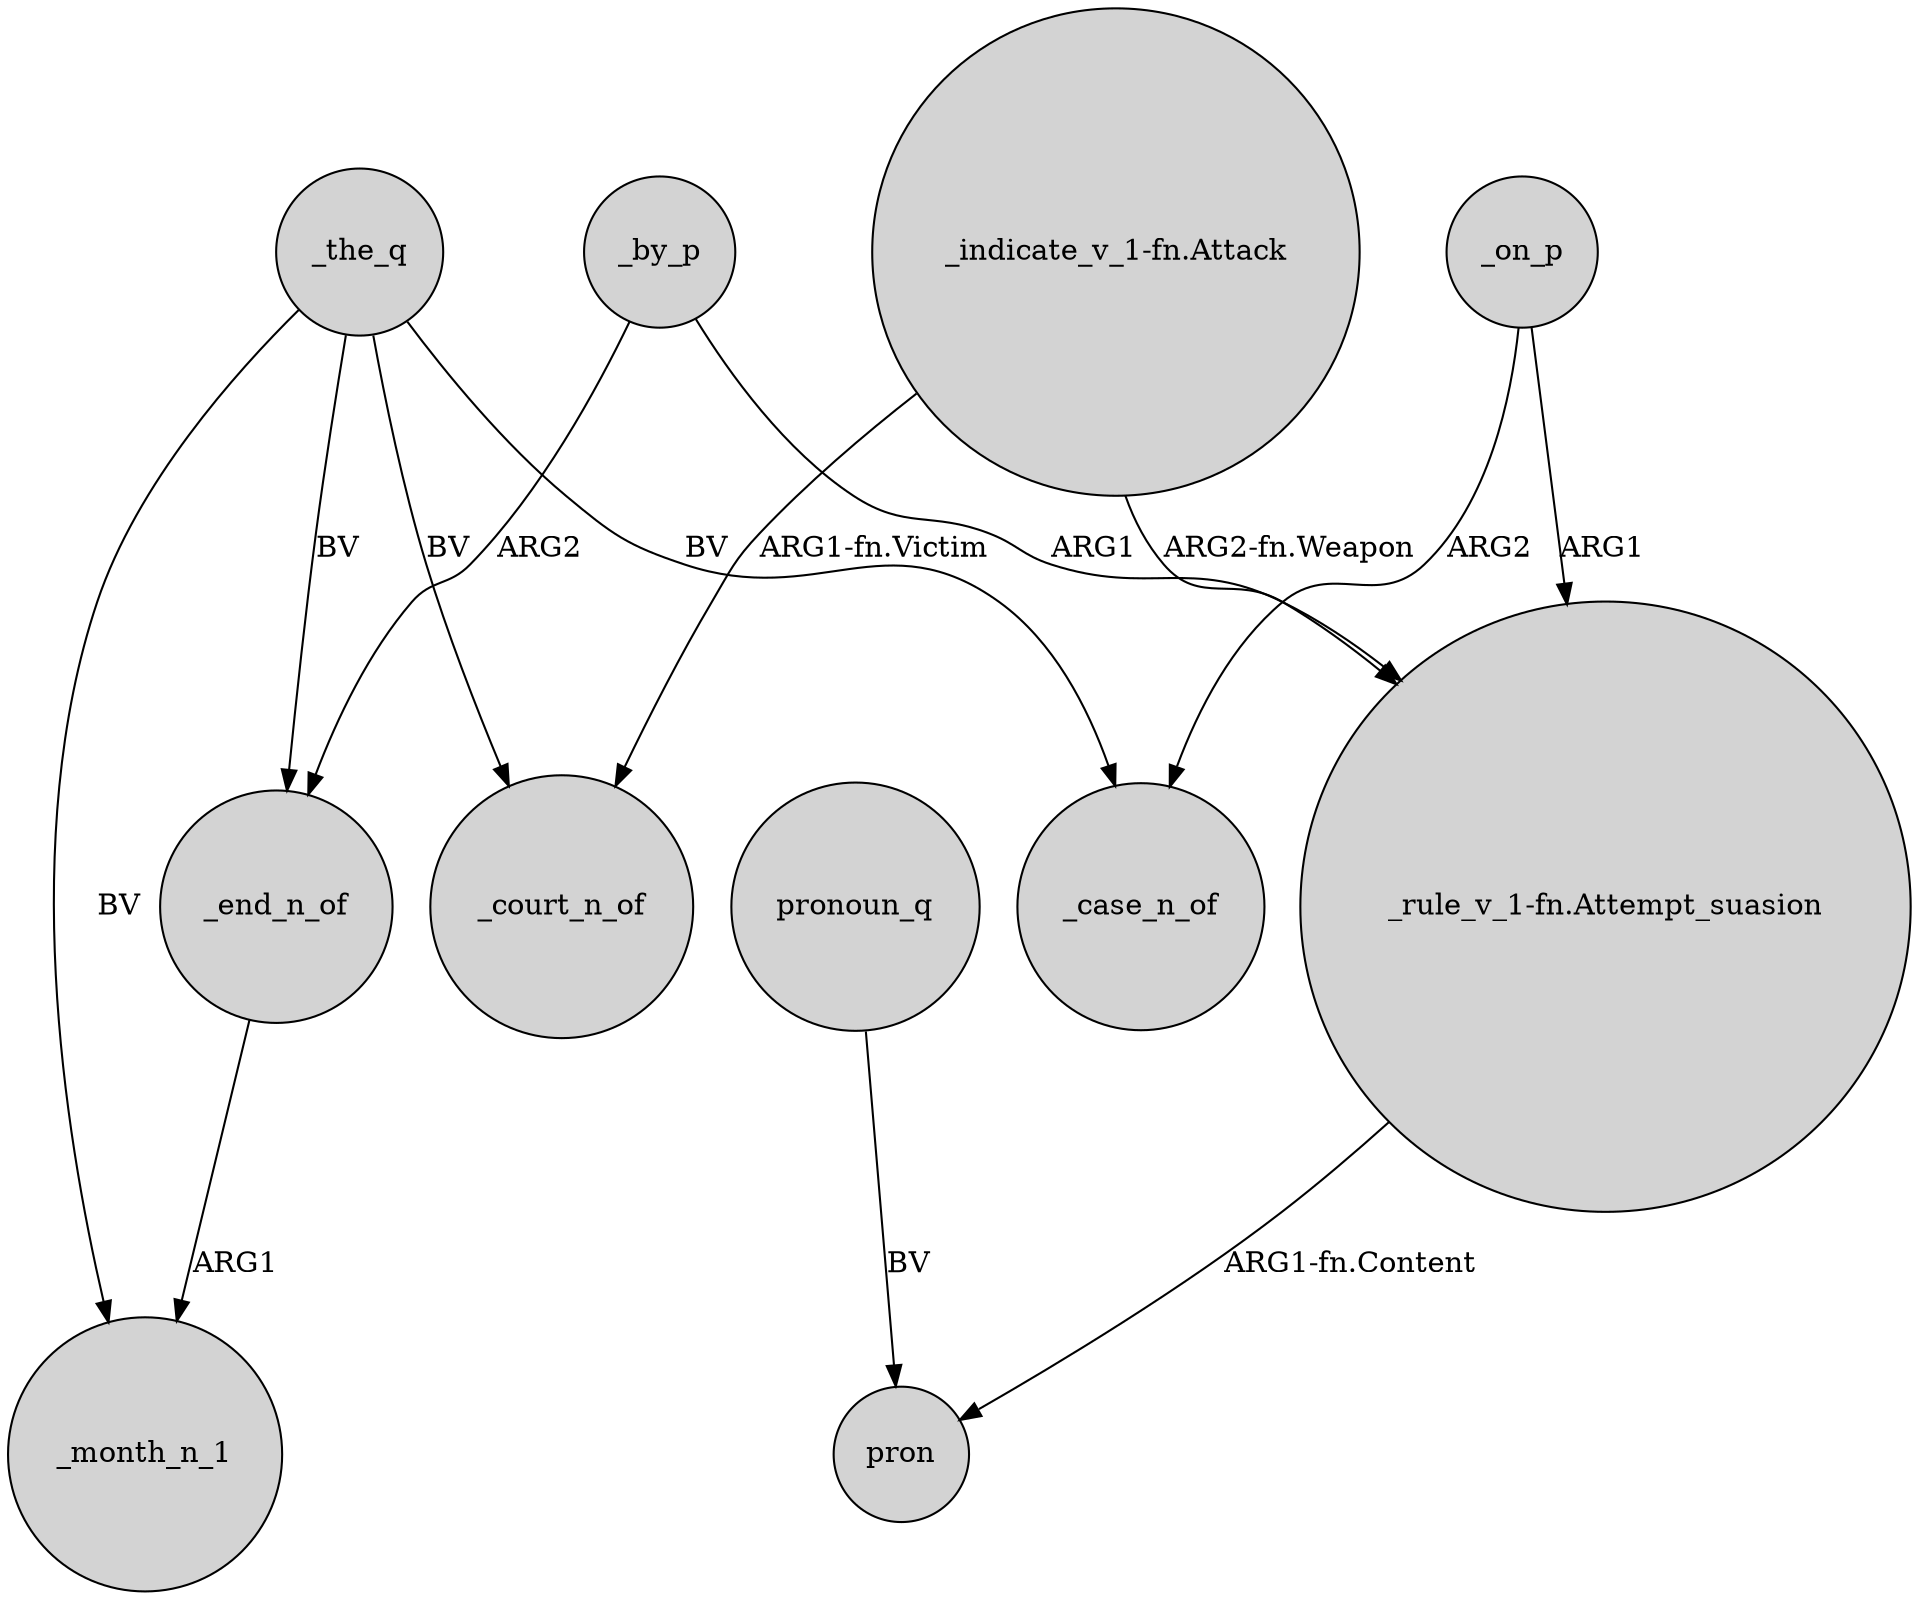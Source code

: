 digraph {
	node [shape=circle style=filled]
	_by_p -> _end_n_of [label=ARG2]
	pronoun_q -> pron [label=BV]
	_the_q -> _month_n_1 [label=BV]
	"_indicate_v_1-fn.Attack" -> "_rule_v_1-fn.Attempt_suasion" [label="ARG2-fn.Weapon"]
	"_rule_v_1-fn.Attempt_suasion" -> pron [label="ARG1-fn.Content"]
	"_indicate_v_1-fn.Attack" -> _court_n_of [label="ARG1-fn.Victim"]
	_on_p -> _case_n_of [label=ARG2]
	_the_q -> _court_n_of [label=BV]
	_end_n_of -> _month_n_1 [label=ARG1]
	_on_p -> "_rule_v_1-fn.Attempt_suasion" [label=ARG1]
	_the_q -> _case_n_of [label=BV]
	_by_p -> "_rule_v_1-fn.Attempt_suasion" [label=ARG1]
	_the_q -> _end_n_of [label=BV]
}

